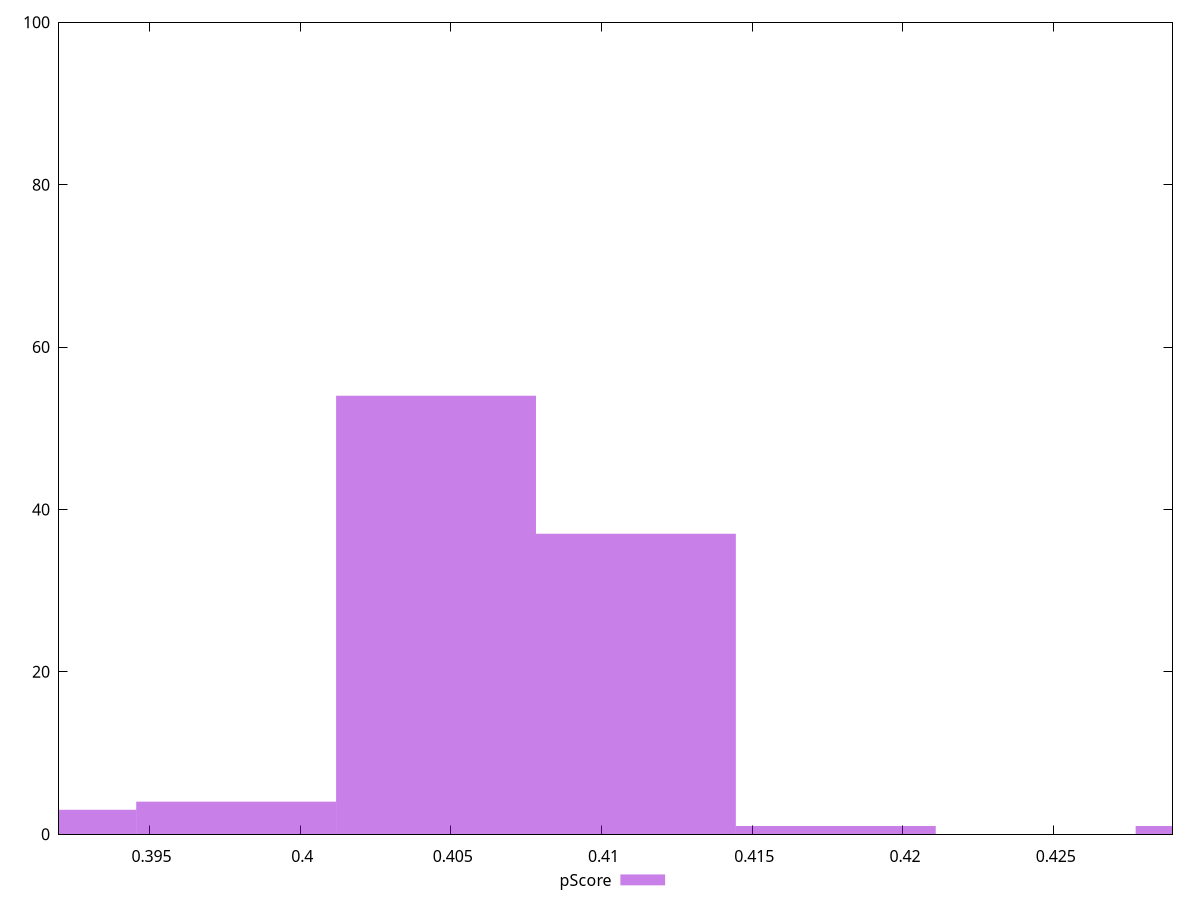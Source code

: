 reset

$pScore <<EOF
0.4177711496677059 1
0.41113986157774235 37
0.39787728539781514 4
0.3912459973078516 3
0.40450857348777874 54
0.4310337258476331 1
EOF

set key outside below
set boxwidth 0.006631288089963586
set xrange [0.392:0.4289411764705882]
set yrange [0:100]
set trange [0:100]
set style fill transparent solid 0.5 noborder
set terminal svg size 640, 490 enhanced background rgb 'white'
set output "report_00009_2021-02-08T22-37-41.559Z/render-blocking-resources/samples/pages+cached/pScore/histogram.svg"

plot $pScore title "pScore" with boxes

reset
